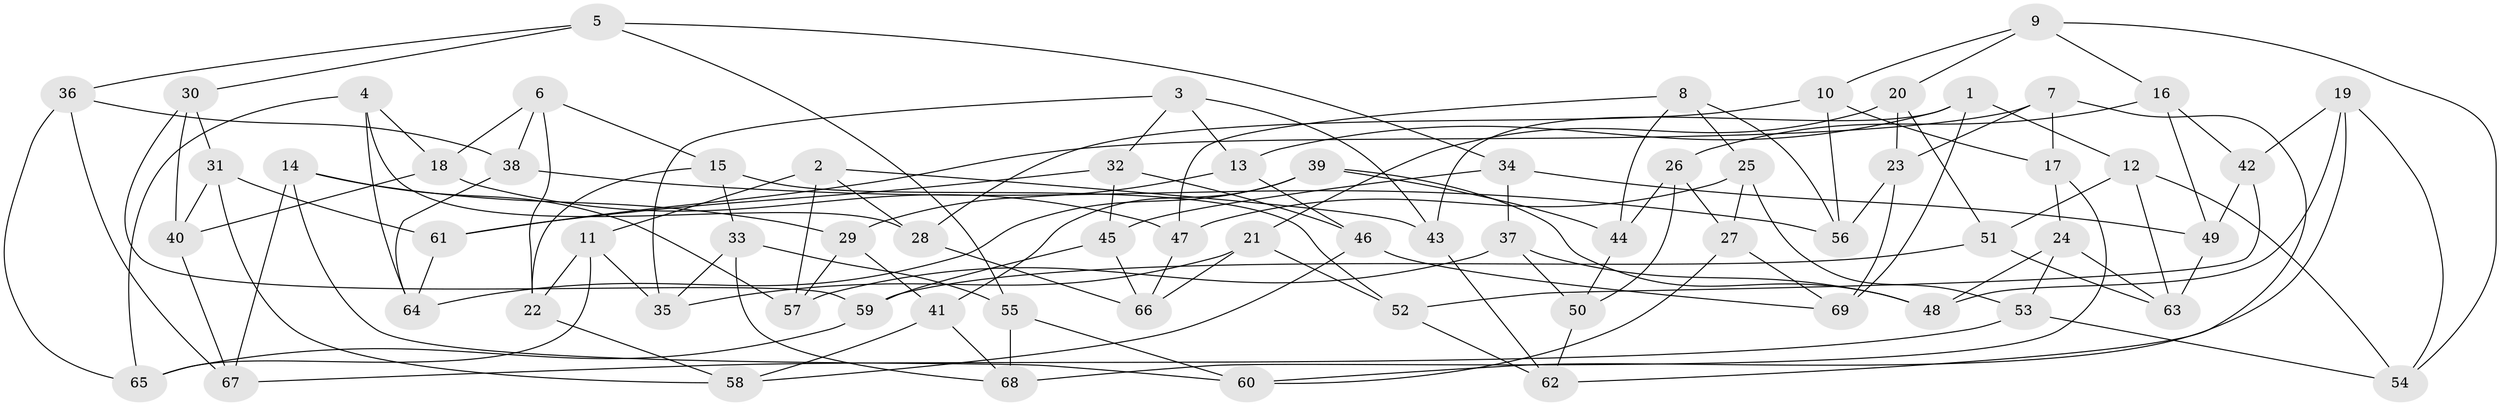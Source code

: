 // Generated by graph-tools (version 1.1) at 2025/26/03/09/25 03:26:54]
// undirected, 69 vertices, 138 edges
graph export_dot {
graph [start="1"]
  node [color=gray90,style=filled];
  1;
  2;
  3;
  4;
  5;
  6;
  7;
  8;
  9;
  10;
  11;
  12;
  13;
  14;
  15;
  16;
  17;
  18;
  19;
  20;
  21;
  22;
  23;
  24;
  25;
  26;
  27;
  28;
  29;
  30;
  31;
  32;
  33;
  34;
  35;
  36;
  37;
  38;
  39;
  40;
  41;
  42;
  43;
  44;
  45;
  46;
  47;
  48;
  49;
  50;
  51;
  52;
  53;
  54;
  55;
  56;
  57;
  58;
  59;
  60;
  61;
  62;
  63;
  64;
  65;
  66;
  67;
  68;
  69;
  1 -- 43;
  1 -- 12;
  1 -- 69;
  1 -- 13;
  2 -- 57;
  2 -- 11;
  2 -- 43;
  2 -- 28;
  3 -- 43;
  3 -- 32;
  3 -- 35;
  3 -- 13;
  4 -- 65;
  4 -- 64;
  4 -- 18;
  4 -- 28;
  5 -- 36;
  5 -- 30;
  5 -- 55;
  5 -- 34;
  6 -- 38;
  6 -- 15;
  6 -- 18;
  6 -- 22;
  7 -- 61;
  7 -- 17;
  7 -- 62;
  7 -- 23;
  8 -- 47;
  8 -- 56;
  8 -- 44;
  8 -- 25;
  9 -- 54;
  9 -- 10;
  9 -- 16;
  9 -- 20;
  10 -- 56;
  10 -- 28;
  10 -- 17;
  11 -- 65;
  11 -- 22;
  11 -- 35;
  12 -- 63;
  12 -- 54;
  12 -- 51;
  13 -- 29;
  13 -- 46;
  14 -- 67;
  14 -- 60;
  14 -- 57;
  14 -- 29;
  15 -- 33;
  15 -- 52;
  15 -- 22;
  16 -- 49;
  16 -- 42;
  16 -- 26;
  17 -- 24;
  17 -- 68;
  18 -- 47;
  18 -- 40;
  19 -- 42;
  19 -- 48;
  19 -- 60;
  19 -- 54;
  20 -- 21;
  20 -- 23;
  20 -- 51;
  21 -- 35;
  21 -- 52;
  21 -- 66;
  22 -- 58;
  23 -- 56;
  23 -- 69;
  24 -- 48;
  24 -- 53;
  24 -- 63;
  25 -- 27;
  25 -- 47;
  25 -- 53;
  26 -- 50;
  26 -- 44;
  26 -- 27;
  27 -- 60;
  27 -- 69;
  28 -- 66;
  29 -- 57;
  29 -- 41;
  30 -- 59;
  30 -- 31;
  30 -- 40;
  31 -- 58;
  31 -- 40;
  31 -- 61;
  32 -- 46;
  32 -- 45;
  32 -- 61;
  33 -- 35;
  33 -- 68;
  33 -- 55;
  34 -- 49;
  34 -- 45;
  34 -- 37;
  36 -- 67;
  36 -- 65;
  36 -- 38;
  37 -- 48;
  37 -- 57;
  37 -- 50;
  38 -- 56;
  38 -- 64;
  39 -- 44;
  39 -- 41;
  39 -- 48;
  39 -- 64;
  40 -- 67;
  41 -- 58;
  41 -- 68;
  42 -- 52;
  42 -- 49;
  43 -- 62;
  44 -- 50;
  45 -- 66;
  45 -- 59;
  46 -- 69;
  46 -- 58;
  47 -- 66;
  49 -- 63;
  50 -- 62;
  51 -- 63;
  51 -- 59;
  52 -- 62;
  53 -- 54;
  53 -- 67;
  55 -- 60;
  55 -- 68;
  59 -- 65;
  61 -- 64;
}
